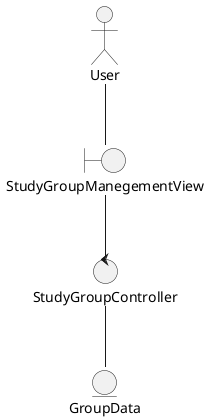 @startuml DiagramaDeAnalisisDeGestionDeGrupoDeEstudio

actor User
boundary StudyGroupManegementView

control StudyGroupController

entity GroupData

User -- StudyGroupManegementView

StudyGroupManegementView -- StudyGroupController
StudyGroupController-- GroupData

@enduml
